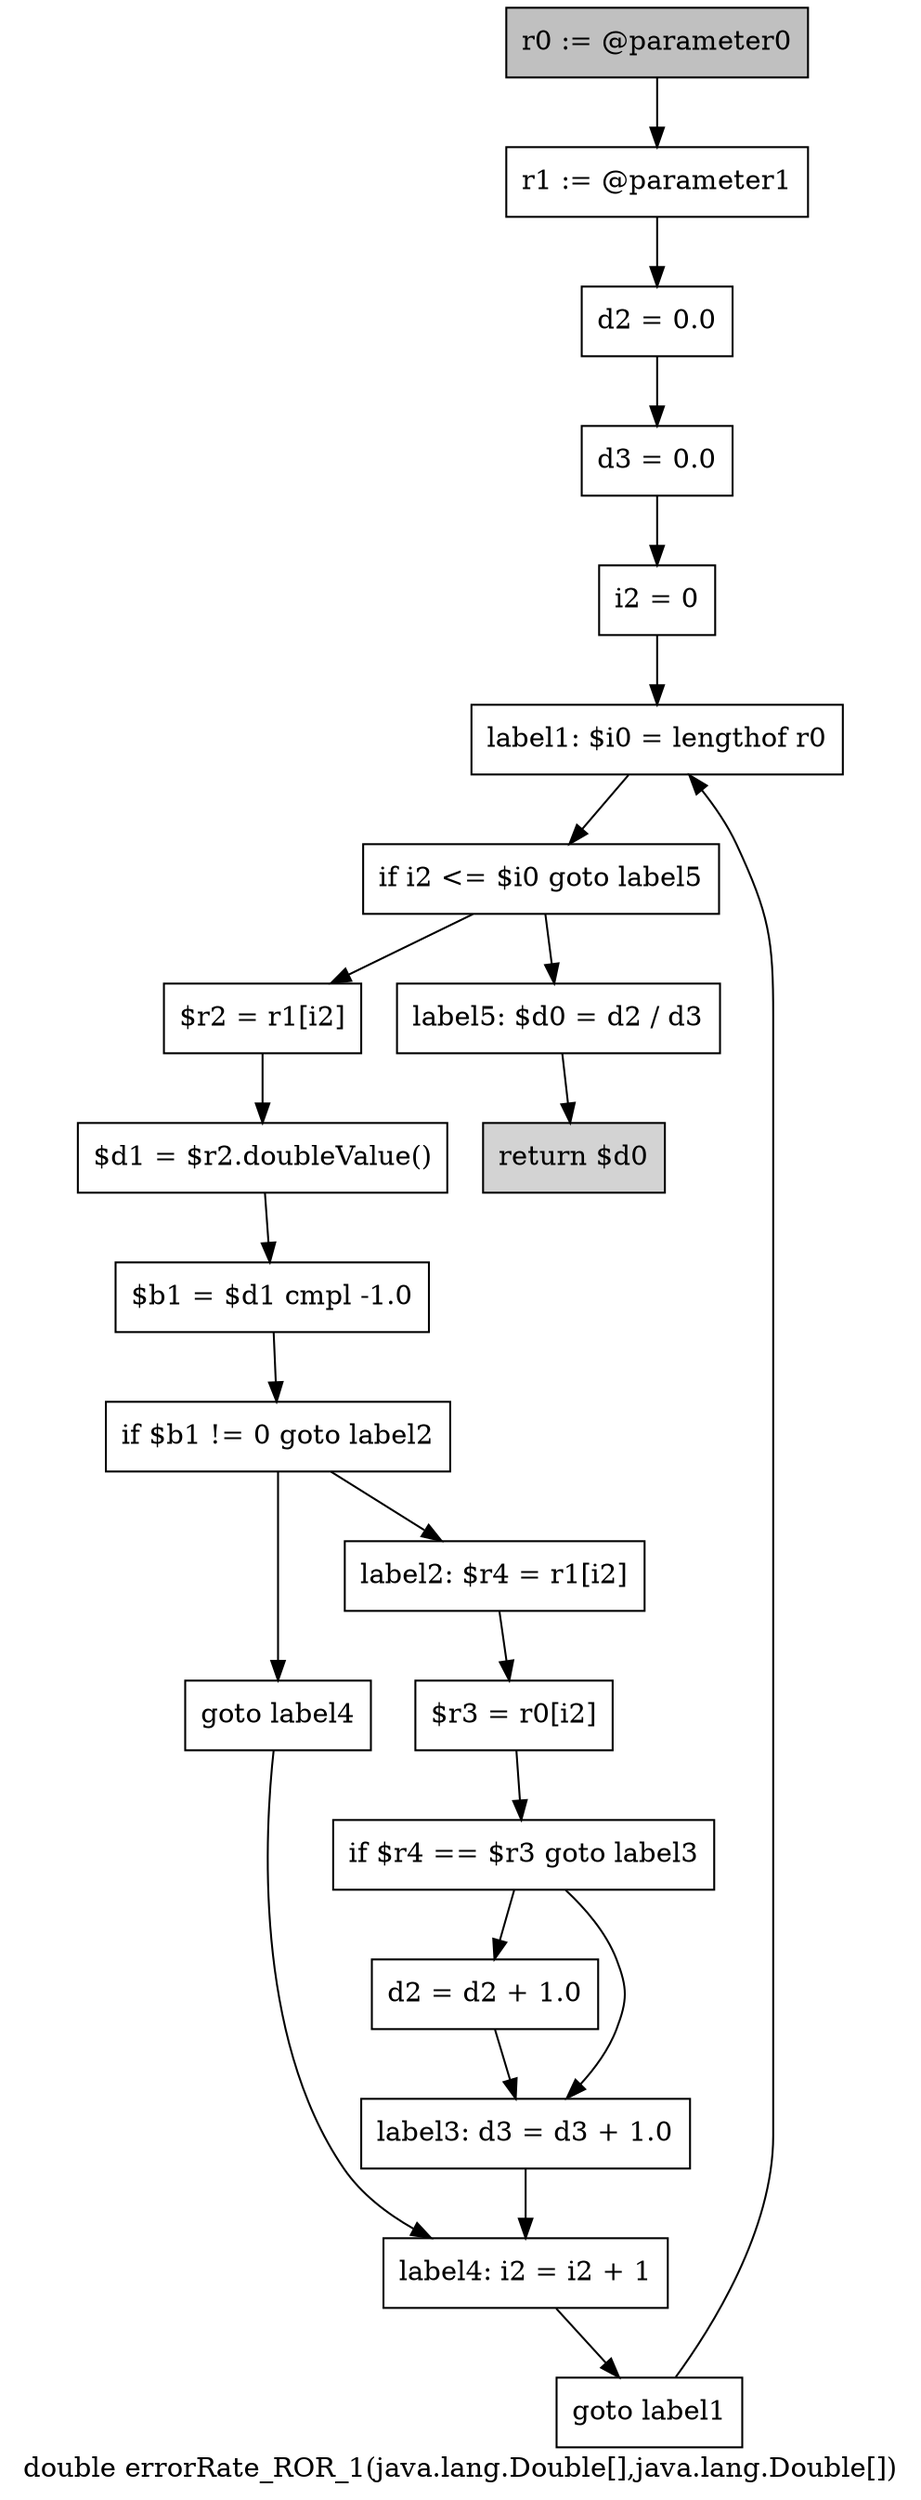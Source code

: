 digraph "double errorRate_ROR_1(java.lang.Double[],java.lang.Double[])" {
    label="double errorRate_ROR_1(java.lang.Double[],java.lang.Double[])";
    node [shape=box];
    "0" [style=filled,fillcolor=gray,label="r0 := @parameter0",];
    "1" [label="r1 := @parameter1",];
    "0"->"1";
    "2" [label="d2 = 0.0",];
    "1"->"2";
    "3" [label="d3 = 0.0",];
    "2"->"3";
    "4" [label="i2 = 0",];
    "3"->"4";
    "5" [label="label1: $i0 = lengthof r0",];
    "4"->"5";
    "6" [label="if i2 <= $i0 goto label5",];
    "5"->"6";
    "7" [label="$r2 = r1[i2]",];
    "6"->"7";
    "19" [label="label5: $d0 = d2 / d3",];
    "6"->"19";
    "8" [label="$d1 = $r2.doubleValue()",];
    "7"->"8";
    "9" [label="$b1 = $d1 cmpl -1.0",];
    "8"->"9";
    "10" [label="if $b1 != 0 goto label2",];
    "9"->"10";
    "11" [label="goto label4",];
    "10"->"11";
    "12" [label="label2: $r4 = r1[i2]",];
    "10"->"12";
    "17" [label="label4: i2 = i2 + 1",];
    "11"->"17";
    "13" [label="$r3 = r0[i2]",];
    "12"->"13";
    "14" [label="if $r4 == $r3 goto label3",];
    "13"->"14";
    "15" [label="d2 = d2 + 1.0",];
    "14"->"15";
    "16" [label="label3: d3 = d3 + 1.0",];
    "14"->"16";
    "15"->"16";
    "16"->"17";
    "18" [label="goto label1",];
    "17"->"18";
    "18"->"5";
    "20" [style=filled,fillcolor=lightgray,label="return $d0",];
    "19"->"20";
}
